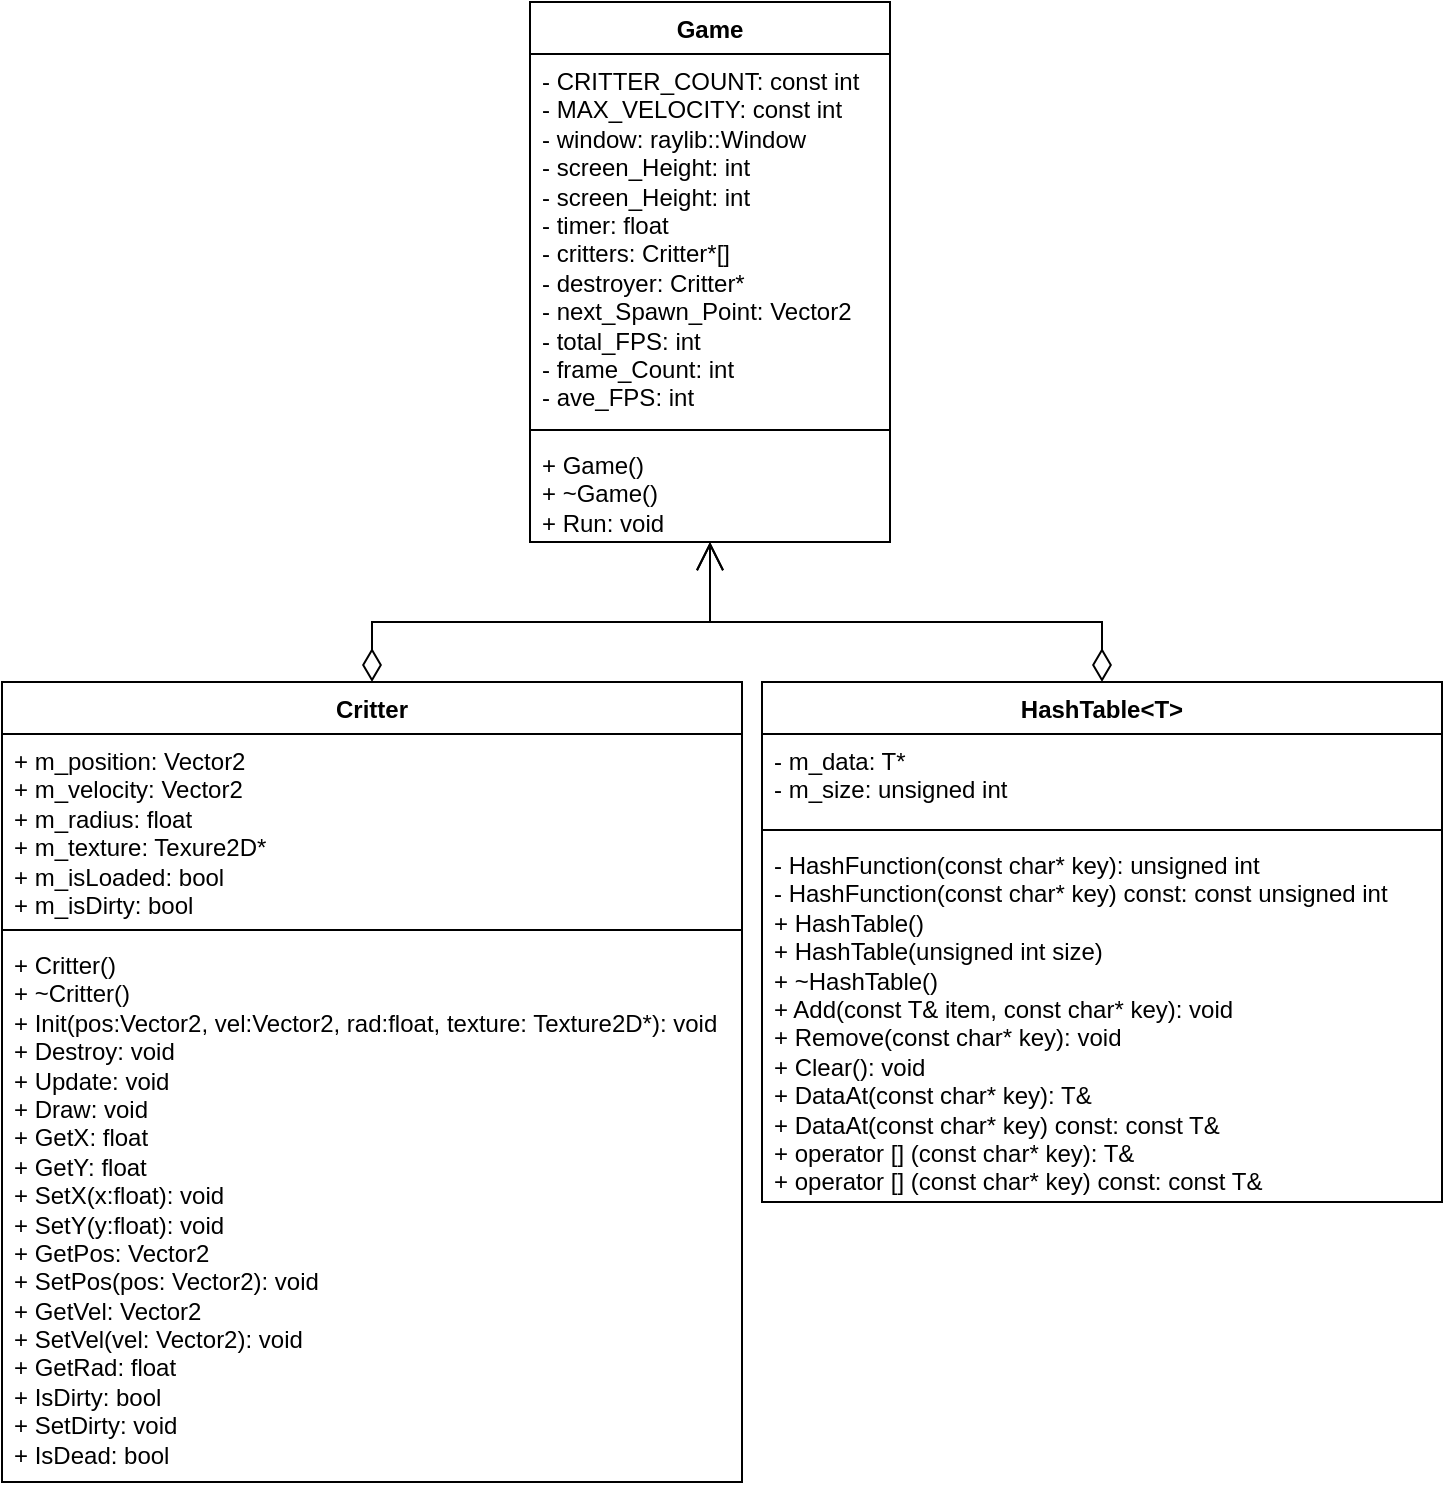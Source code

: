 <mxfile version="24.5.5" type="github">
  <diagram id="C5RBs43oDa-KdzZeNtuy" name="Page-1">
    <mxGraphModel dx="1434" dy="782" grid="1" gridSize="10" guides="1" tooltips="1" connect="1" arrows="1" fold="1" page="1" pageScale="1" pageWidth="827" pageHeight="1169" math="0" shadow="0">
      <root>
        <mxCell id="WIyWlLk6GJQsqaUBKTNV-0" />
        <mxCell id="WIyWlLk6GJQsqaUBKTNV-1" parent="WIyWlLk6GJQsqaUBKTNV-0" />
        <mxCell id="62I8uR8LPp55gQEULs3w-7" value="Game" style="swimlane;fontStyle=1;align=center;verticalAlign=top;childLayout=stackLayout;horizontal=1;startSize=26;horizontalStack=0;resizeParent=1;resizeParentMax=0;resizeLast=0;collapsible=1;marginBottom=0;whiteSpace=wrap;html=1;" parent="WIyWlLk6GJQsqaUBKTNV-1" vertex="1">
          <mxGeometry x="324" y="30" width="180" height="270" as="geometry" />
        </mxCell>
        <mxCell id="62I8uR8LPp55gQEULs3w-8" value="- CRITTER_COUNT: const int&lt;br&gt;- MAX_VELOCITY: const int&lt;br&gt;- window: raylib::Window&lt;br&gt;- screen_Height: int&lt;br&gt;- screen_Height: int&lt;br&gt;- timer: float&lt;br&gt;- critters: Critter*[]&lt;br&gt;- destroyer: Critter*&lt;br&gt;- next_Spawn_Point: Vector2&lt;br&gt;- total_FPS: int&lt;br&gt;- frame_Count: int&lt;br&gt;- ave_FPS: int" style="text;strokeColor=none;fillColor=none;align=left;verticalAlign=top;spacingLeft=4;spacingRight=4;overflow=hidden;rotatable=0;points=[[0,0.5],[1,0.5]];portConstraint=eastwest;whiteSpace=wrap;html=1;" parent="62I8uR8LPp55gQEULs3w-7" vertex="1">
          <mxGeometry y="26" width="180" height="184" as="geometry" />
        </mxCell>
        <mxCell id="62I8uR8LPp55gQEULs3w-9" value="" style="line;strokeWidth=1;fillColor=none;align=left;verticalAlign=middle;spacingTop=-1;spacingLeft=3;spacingRight=3;rotatable=0;labelPosition=right;points=[];portConstraint=eastwest;strokeColor=inherit;" parent="62I8uR8LPp55gQEULs3w-7" vertex="1">
          <mxGeometry y="210" width="180" height="8" as="geometry" />
        </mxCell>
        <mxCell id="62I8uR8LPp55gQEULs3w-10" value="+ Game()&lt;br&gt;+ ~Game()&lt;br&gt;+ Run: void" style="text;strokeColor=none;fillColor=none;align=left;verticalAlign=top;spacingLeft=4;spacingRight=4;overflow=hidden;rotatable=0;points=[[0,0.5],[1,0.5]];portConstraint=eastwest;whiteSpace=wrap;html=1;" parent="62I8uR8LPp55gQEULs3w-7" vertex="1">
          <mxGeometry y="218" width="180" height="52" as="geometry" />
        </mxCell>
        <mxCell id="62I8uR8LPp55gQEULs3w-11" value="&lt;div&gt;Critter&lt;/div&gt;&lt;div&gt;&lt;br&gt;&lt;/div&gt;" style="swimlane;fontStyle=1;align=center;verticalAlign=top;childLayout=stackLayout;horizontal=1;startSize=26;horizontalStack=0;resizeParent=1;resizeParentMax=0;resizeLast=0;collapsible=1;marginBottom=0;whiteSpace=wrap;html=1;" parent="WIyWlLk6GJQsqaUBKTNV-1" vertex="1">
          <mxGeometry x="60" y="370" width="370" height="400" as="geometry" />
        </mxCell>
        <mxCell id="62I8uR8LPp55gQEULs3w-12" value="&lt;div&gt;+ m_position: Vector2&lt;/div&gt;&lt;div&gt;+ m_velocity: Vector2&lt;/div&gt;&lt;div&gt;+ m_radius: float&lt;/div&gt;&lt;div&gt;+ m_texture: Texure2D*&lt;/div&gt;&lt;div&gt;+ m_isLoaded: bool&lt;/div&gt;&lt;div&gt;+ m_isDirty: bool&lt;br&gt;&lt;/div&gt;&lt;div&gt;&lt;br&gt;&lt;/div&gt;" style="text;strokeColor=none;fillColor=none;align=left;verticalAlign=top;spacingLeft=4;spacingRight=4;overflow=hidden;rotatable=0;points=[[0,0.5],[1,0.5]];portConstraint=eastwest;whiteSpace=wrap;html=1;" parent="62I8uR8LPp55gQEULs3w-11" vertex="1">
          <mxGeometry y="26" width="370" height="94" as="geometry" />
        </mxCell>
        <mxCell id="62I8uR8LPp55gQEULs3w-13" value="" style="line;strokeWidth=1;fillColor=none;align=left;verticalAlign=middle;spacingTop=-1;spacingLeft=3;spacingRight=3;rotatable=0;labelPosition=right;points=[];portConstraint=eastwest;strokeColor=inherit;" parent="62I8uR8LPp55gQEULs3w-11" vertex="1">
          <mxGeometry y="120" width="370" height="8" as="geometry" />
        </mxCell>
        <mxCell id="62I8uR8LPp55gQEULs3w-14" value="&lt;div&gt;+ Critter()&lt;/div&gt;&lt;div&gt;+ ~Critter()&lt;/div&gt;&lt;div&gt;+ Init(pos:Vector2, vel:Vector2, rad:float, texture: Texture2D*): void&lt;/div&gt;&lt;div&gt;+ Destroy: void&lt;/div&gt;&lt;div&gt;+ Update: void&lt;/div&gt;&lt;div&gt;+ Draw: void&lt;/div&gt;&lt;div&gt;+ GetX: float&lt;/div&gt;&lt;div&gt;+ GetY: float&lt;/div&gt;&lt;div&gt;+ SetX(x:float): void&lt;/div&gt;&lt;div&gt;+ SetY(y:float): void&lt;/div&gt;&lt;div&gt;+ GetPos: Vector2&lt;/div&gt;&lt;div&gt;+ SetPos(pos: Vector2): void&lt;/div&gt;&lt;div&gt;+ GetVel: Vector2&lt;/div&gt;&lt;div&gt;+ SetVel(vel: Vector2): void&lt;/div&gt;&lt;div&gt;+ GetRad: float&lt;/div&gt;&lt;div&gt;+ IsDirty: bool&lt;/div&gt;&lt;div&gt;+ SetDirty: void&lt;/div&gt;&lt;div&gt;+ IsDead: bool&lt;br&gt;&lt;/div&gt;" style="text;strokeColor=none;fillColor=none;align=left;verticalAlign=top;spacingLeft=4;spacingRight=4;overflow=hidden;rotatable=0;points=[[0,0.5],[1,0.5]];portConstraint=eastwest;whiteSpace=wrap;html=1;" parent="62I8uR8LPp55gQEULs3w-11" vertex="1">
          <mxGeometry y="128" width="370" height="272" as="geometry" />
        </mxCell>
        <mxCell id="62I8uR8LPp55gQEULs3w-17" value="&lt;div&gt;&lt;br&gt;&lt;/div&gt;&lt;div&gt;&lt;br&gt;&lt;/div&gt;" style="endArrow=open;html=1;endSize=12;startArrow=diamondThin;startSize=14;startFill=0;align=left;verticalAlign=bottom;rounded=0;exitX=0.5;exitY=0;exitDx=0;exitDy=0;entryX=0.5;entryY=1;entryDx=0;entryDy=0;" parent="WIyWlLk6GJQsqaUBKTNV-1" source="62I8uR8LPp55gQEULs3w-11" target="62I8uR8LPp55gQEULs3w-7" edge="1">
          <mxGeometry x="-1" y="3" relative="1" as="geometry">
            <mxPoint x="138" y="410" as="sourcePoint" />
            <mxPoint x="298" y="410" as="targetPoint" />
            <Array as="points">
              <mxPoint x="245" y="340" />
              <mxPoint x="414" y="340" />
            </Array>
          </mxGeometry>
        </mxCell>
        <mxCell id="Kb-HsXMoHm7WHCRIvUdO-0" value="HashTable&amp;lt;T&amp;gt;" style="swimlane;fontStyle=1;align=center;verticalAlign=top;childLayout=stackLayout;horizontal=1;startSize=26;horizontalStack=0;resizeParent=1;resizeParentMax=0;resizeLast=0;collapsible=1;marginBottom=0;whiteSpace=wrap;html=1;" vertex="1" parent="WIyWlLk6GJQsqaUBKTNV-1">
          <mxGeometry x="440" y="370" width="340" height="260" as="geometry" />
        </mxCell>
        <mxCell id="Kb-HsXMoHm7WHCRIvUdO-1" value="&lt;div&gt;- m_data: T*&lt;/div&gt;&lt;div&gt;- m_size: unsigned int&lt;br&gt;&lt;/div&gt;" style="text;strokeColor=none;fillColor=none;align=left;verticalAlign=top;spacingLeft=4;spacingRight=4;overflow=hidden;rotatable=0;points=[[0,0.5],[1,0.5]];portConstraint=eastwest;whiteSpace=wrap;html=1;" vertex="1" parent="Kb-HsXMoHm7WHCRIvUdO-0">
          <mxGeometry y="26" width="340" height="44" as="geometry" />
        </mxCell>
        <mxCell id="Kb-HsXMoHm7WHCRIvUdO-2" value="" style="line;strokeWidth=1;fillColor=none;align=left;verticalAlign=middle;spacingTop=-1;spacingLeft=3;spacingRight=3;rotatable=0;labelPosition=right;points=[];portConstraint=eastwest;strokeColor=inherit;" vertex="1" parent="Kb-HsXMoHm7WHCRIvUdO-0">
          <mxGeometry y="70" width="340" height="8" as="geometry" />
        </mxCell>
        <mxCell id="Kb-HsXMoHm7WHCRIvUdO-3" value="&lt;div&gt;- HashFunction(const char* key): unsigned int&lt;/div&gt;&lt;div&gt;- HashFunction(const char* key) const: const unsigned int&lt;/div&gt;&lt;div&gt;+ HashTable()&lt;/div&gt;&lt;div&gt;+ HashTable(unsigned int size)&lt;/div&gt;&lt;div&gt;+ ~HashTable()&lt;/div&gt;&lt;div&gt;+ Add(const T&amp;amp; item, const char* key): void&lt;/div&gt;&lt;div&gt;+ Remove(const char* key): void&lt;/div&gt;&lt;div&gt;+ Clear(): void&lt;/div&gt;&lt;div&gt;+ DataAt(const char* key): T&amp;amp;&lt;/div&gt;&lt;div&gt;+ DataAt(const char* key) const: const T&amp;amp;&lt;/div&gt;&lt;div&gt;+ operator [] (const char* key): T&amp;amp;&lt;/div&gt;&lt;div&gt;+ operator [] (const char* key) const: const T&amp;amp;&lt;br&gt;&lt;/div&gt;" style="text;strokeColor=none;fillColor=none;align=left;verticalAlign=top;spacingLeft=4;spacingRight=4;overflow=hidden;rotatable=0;points=[[0,0.5],[1,0.5]];portConstraint=eastwest;whiteSpace=wrap;html=1;" vertex="1" parent="Kb-HsXMoHm7WHCRIvUdO-0">
          <mxGeometry y="78" width="340" height="182" as="geometry" />
        </mxCell>
        <mxCell id="Kb-HsXMoHm7WHCRIvUdO-5" value="&lt;div&gt;&lt;br&gt;&lt;/div&gt;&lt;div&gt;&lt;br&gt;&lt;/div&gt;" style="endArrow=open;html=1;endSize=12;startArrow=diamondThin;startSize=14;startFill=0;align=left;verticalAlign=bottom;rounded=0;exitX=0.5;exitY=0;exitDx=0;exitDy=0;entryX=0.5;entryY=1;entryDx=0;entryDy=0;" edge="1" parent="WIyWlLk6GJQsqaUBKTNV-1" source="Kb-HsXMoHm7WHCRIvUdO-0" target="62I8uR8LPp55gQEULs3w-7">
          <mxGeometry x="-1" y="3" relative="1" as="geometry">
            <mxPoint x="336" y="380" as="sourcePoint" />
            <mxPoint x="510" y="310" as="targetPoint" />
            <Array as="points">
              <mxPoint x="610" y="340" />
              <mxPoint x="414" y="340" />
            </Array>
          </mxGeometry>
        </mxCell>
      </root>
    </mxGraphModel>
  </diagram>
</mxfile>
